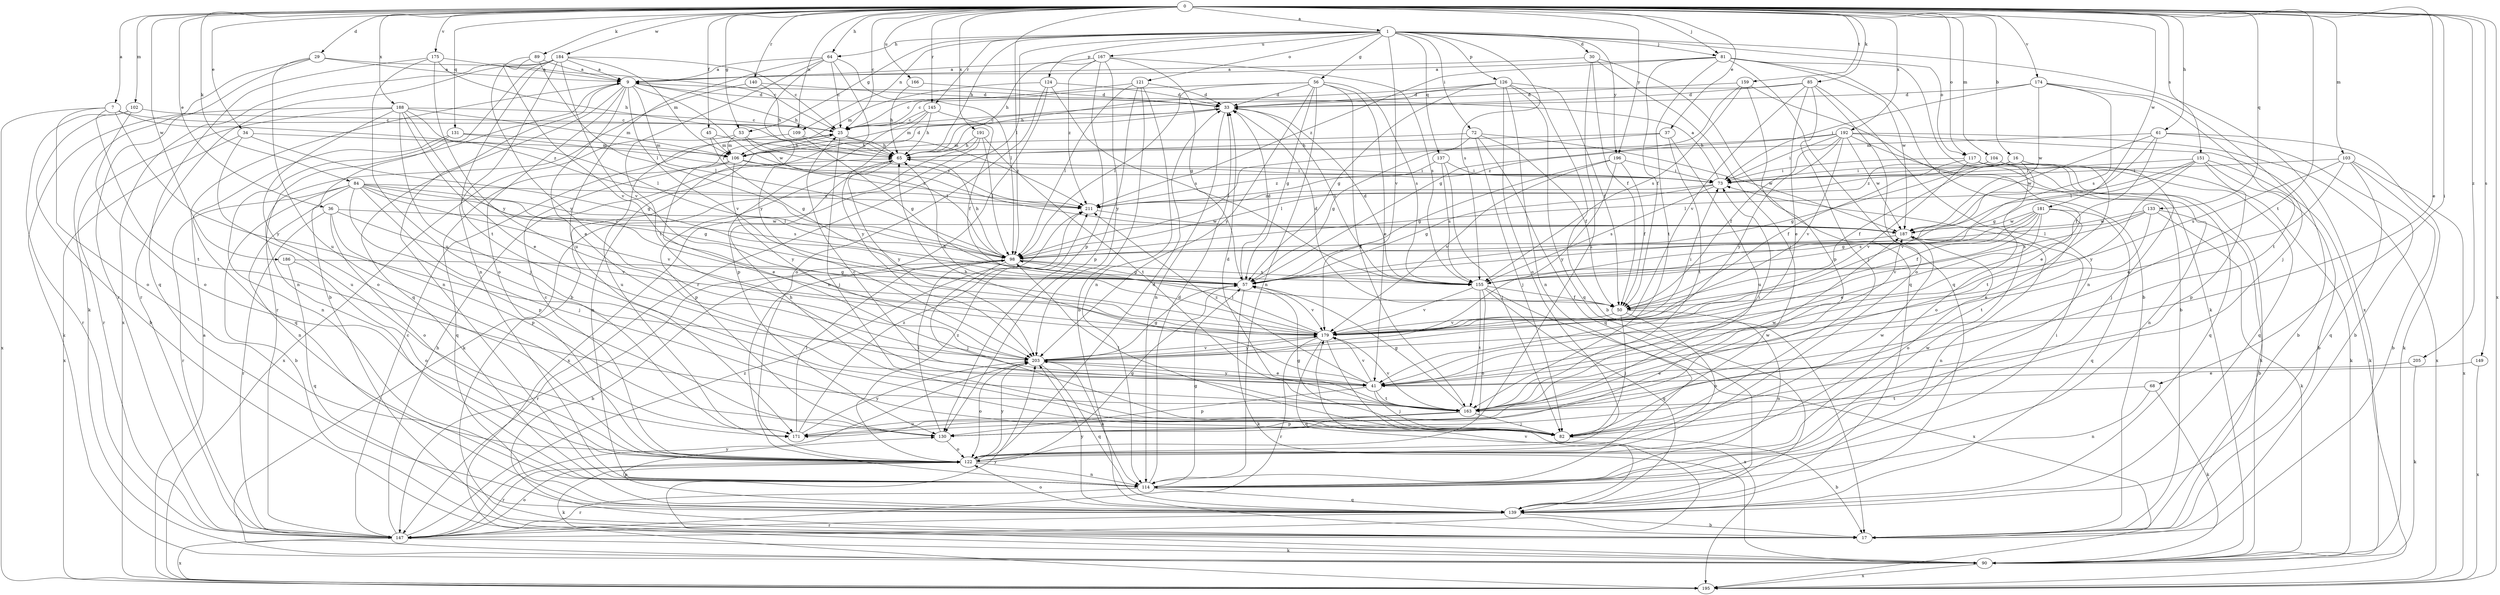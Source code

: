 strict digraph  {
0;
1;
7;
9;
16;
17;
25;
29;
30;
33;
34;
36;
37;
41;
45;
50;
53;
56;
57;
61;
64;
65;
68;
72;
73;
81;
82;
84;
85;
89;
90;
98;
102;
103;
104;
106;
109;
114;
117;
121;
122;
124;
126;
130;
131;
133;
137;
139;
140;
145;
147;
149;
151;
155;
159;
163;
166;
167;
171;
174;
175;
179;
181;
184;
186;
187;
188;
191;
192;
195;
196;
203;
205;
211;
0 -> 1  [label=a];
0 -> 7  [label=a];
0 -> 16  [label=b];
0 -> 25  [label=c];
0 -> 29  [label=d];
0 -> 34  [label=e];
0 -> 36  [label=e];
0 -> 37  [label=e];
0 -> 41  [label=e];
0 -> 45  [label=f];
0 -> 53  [label=g];
0 -> 61  [label=h];
0 -> 64  [label=h];
0 -> 68  [label=i];
0 -> 81  [label=j];
0 -> 84  [label=k];
0 -> 85  [label=k];
0 -> 89  [label=k];
0 -> 98  [label=l];
0 -> 102  [label=m];
0 -> 103  [label=m];
0 -> 104  [label=m];
0 -> 109  [label=n];
0 -> 117  [label=o];
0 -> 131  [label=q];
0 -> 133  [label=q];
0 -> 140  [label=r];
0 -> 145  [label=r];
0 -> 149  [label=s];
0 -> 151  [label=s];
0 -> 159  [label=t];
0 -> 163  [label=t];
0 -> 166  [label=u];
0 -> 174  [label=v];
0 -> 175  [label=v];
0 -> 181  [label=w];
0 -> 184  [label=w];
0 -> 186  [label=w];
0 -> 188  [label=x];
0 -> 191  [label=x];
0 -> 192  [label=x];
0 -> 195  [label=x];
0 -> 196  [label=y];
0 -> 205  [label=z];
1 -> 30  [label=d];
1 -> 53  [label=g];
1 -> 56  [label=g];
1 -> 64  [label=h];
1 -> 65  [label=h];
1 -> 72  [label=i];
1 -> 81  [label=j];
1 -> 109  [label=n];
1 -> 117  [label=o];
1 -> 121  [label=o];
1 -> 124  [label=p];
1 -> 126  [label=p];
1 -> 137  [label=q];
1 -> 145  [label=r];
1 -> 147  [label=r];
1 -> 155  [label=s];
1 -> 167  [label=u];
1 -> 179  [label=v];
1 -> 195  [label=x];
1 -> 196  [label=y];
7 -> 25  [label=c];
7 -> 122  [label=o];
7 -> 163  [label=t];
7 -> 195  [label=x];
7 -> 203  [label=y];
7 -> 211  [label=z];
9 -> 33  [label=d];
9 -> 41  [label=e];
9 -> 65  [label=h];
9 -> 98  [label=l];
9 -> 114  [label=n];
9 -> 122  [label=o];
9 -> 139  [label=q];
9 -> 147  [label=r];
9 -> 179  [label=v];
9 -> 187  [label=w];
16 -> 50  [label=f];
16 -> 57  [label=g];
16 -> 73  [label=i];
16 -> 82  [label=j];
16 -> 90  [label=k];
16 -> 179  [label=v];
16 -> 211  [label=z];
25 -> 65  [label=h];
25 -> 82  [label=j];
25 -> 114  [label=n];
25 -> 211  [label=z];
29 -> 9  [label=a];
29 -> 25  [label=c];
29 -> 90  [label=k];
29 -> 147  [label=r];
29 -> 171  [label=u];
30 -> 9  [label=a];
30 -> 50  [label=f];
30 -> 82  [label=j];
30 -> 139  [label=q];
30 -> 171  [label=u];
33 -> 25  [label=c];
33 -> 106  [label=m];
33 -> 114  [label=n];
33 -> 155  [label=s];
34 -> 57  [label=g];
34 -> 106  [label=m];
34 -> 171  [label=u];
34 -> 195  [label=x];
36 -> 122  [label=o];
36 -> 130  [label=p];
36 -> 147  [label=r];
36 -> 179  [label=v];
36 -> 187  [label=w];
37 -> 65  [label=h];
37 -> 98  [label=l];
37 -> 163  [label=t];
37 -> 171  [label=u];
41 -> 65  [label=h];
41 -> 82  [label=j];
41 -> 130  [label=p];
41 -> 163  [label=t];
41 -> 179  [label=v];
41 -> 203  [label=y];
41 -> 211  [label=z];
45 -> 57  [label=g];
45 -> 65  [label=h];
45 -> 106  [label=m];
50 -> 33  [label=d];
50 -> 82  [label=j];
50 -> 114  [label=n];
50 -> 122  [label=o];
50 -> 179  [label=v];
53 -> 98  [label=l];
53 -> 106  [label=m];
53 -> 195  [label=x];
53 -> 211  [label=z];
56 -> 25  [label=c];
56 -> 33  [label=d];
56 -> 41  [label=e];
56 -> 57  [label=g];
56 -> 98  [label=l];
56 -> 114  [label=n];
56 -> 155  [label=s];
56 -> 163  [label=t];
56 -> 203  [label=y];
57 -> 33  [label=d];
57 -> 90  [label=k];
57 -> 179  [label=v];
61 -> 17  [label=b];
61 -> 50  [label=f];
61 -> 90  [label=k];
61 -> 98  [label=l];
61 -> 106  [label=m];
61 -> 187  [label=w];
64 -> 9  [label=a];
64 -> 17  [label=b];
64 -> 25  [label=c];
64 -> 98  [label=l];
64 -> 163  [label=t];
64 -> 171  [label=u];
64 -> 203  [label=y];
65 -> 73  [label=i];
65 -> 130  [label=p];
65 -> 203  [label=y];
68 -> 90  [label=k];
68 -> 114  [label=n];
68 -> 163  [label=t];
72 -> 50  [label=f];
72 -> 57  [label=g];
72 -> 82  [label=j];
72 -> 106  [label=m];
72 -> 139  [label=q];
72 -> 187  [label=w];
73 -> 9  [label=a];
73 -> 57  [label=g];
73 -> 155  [label=s];
73 -> 211  [label=z];
81 -> 9  [label=a];
81 -> 17  [label=b];
81 -> 50  [label=f];
81 -> 90  [label=k];
81 -> 139  [label=q];
81 -> 163  [label=t];
81 -> 187  [label=w];
81 -> 211  [label=z];
82 -> 17  [label=b];
82 -> 57  [label=g];
82 -> 65  [label=h];
82 -> 98  [label=l];
82 -> 187  [label=w];
84 -> 17  [label=b];
84 -> 57  [label=g];
84 -> 82  [label=j];
84 -> 98  [label=l];
84 -> 114  [label=n];
84 -> 130  [label=p];
84 -> 147  [label=r];
84 -> 155  [label=s];
84 -> 179  [label=v];
84 -> 211  [label=z];
85 -> 25  [label=c];
85 -> 33  [label=d];
85 -> 41  [label=e];
85 -> 82  [label=j];
85 -> 114  [label=n];
85 -> 122  [label=o];
85 -> 179  [label=v];
89 -> 9  [label=a];
89 -> 98  [label=l];
89 -> 179  [label=v];
89 -> 203  [label=y];
90 -> 195  [label=x];
90 -> 203  [label=y];
98 -> 17  [label=b];
98 -> 57  [label=g];
98 -> 65  [label=h];
98 -> 82  [label=j];
98 -> 147  [label=r];
98 -> 155  [label=s];
102 -> 17  [label=b];
102 -> 25  [label=c];
102 -> 122  [label=o];
102 -> 147  [label=r];
103 -> 17  [label=b];
103 -> 41  [label=e];
103 -> 73  [label=i];
103 -> 139  [label=q];
103 -> 155  [label=s];
103 -> 195  [label=x];
104 -> 73  [label=i];
104 -> 98  [label=l];
104 -> 139  [label=q];
104 -> 163  [label=t];
106 -> 33  [label=d];
106 -> 41  [label=e];
106 -> 73  [label=i];
106 -> 139  [label=q];
106 -> 203  [label=y];
106 -> 211  [label=z];
109 -> 57  [label=g];
109 -> 65  [label=h];
109 -> 171  [label=u];
114 -> 33  [label=d];
114 -> 57  [label=g];
114 -> 73  [label=i];
114 -> 139  [label=q];
114 -> 147  [label=r];
117 -> 50  [label=f];
117 -> 73  [label=i];
117 -> 90  [label=k];
117 -> 114  [label=n];
117 -> 122  [label=o];
117 -> 139  [label=q];
117 -> 179  [label=v];
121 -> 17  [label=b];
121 -> 25  [label=c];
121 -> 33  [label=d];
121 -> 98  [label=l];
121 -> 114  [label=n];
121 -> 130  [label=p];
122 -> 25  [label=c];
122 -> 33  [label=d];
122 -> 57  [label=g];
122 -> 90  [label=k];
122 -> 114  [label=n];
122 -> 147  [label=r];
122 -> 187  [label=w];
122 -> 203  [label=y];
122 -> 211  [label=z];
124 -> 33  [label=d];
124 -> 106  [label=m];
124 -> 114  [label=n];
124 -> 122  [label=o];
124 -> 155  [label=s];
126 -> 17  [label=b];
126 -> 33  [label=d];
126 -> 50  [label=f];
126 -> 57  [label=g];
126 -> 65  [label=h];
126 -> 114  [label=n];
126 -> 122  [label=o];
126 -> 139  [label=q];
130 -> 98  [label=l];
130 -> 122  [label=o];
131 -> 73  [label=i];
131 -> 106  [label=m];
131 -> 114  [label=n];
131 -> 139  [label=q];
133 -> 17  [label=b];
133 -> 41  [label=e];
133 -> 90  [label=k];
133 -> 98  [label=l];
133 -> 155  [label=s];
133 -> 187  [label=w];
137 -> 73  [label=i];
137 -> 82  [label=j];
137 -> 155  [label=s];
137 -> 211  [label=z];
139 -> 17  [label=b];
139 -> 122  [label=o];
139 -> 130  [label=p];
139 -> 147  [label=r];
139 -> 203  [label=y];
140 -> 33  [label=d];
140 -> 65  [label=h];
140 -> 114  [label=n];
145 -> 25  [label=c];
145 -> 50  [label=f];
145 -> 65  [label=h];
145 -> 130  [label=p];
145 -> 203  [label=y];
147 -> 25  [label=c];
147 -> 65  [label=h];
147 -> 90  [label=k];
147 -> 122  [label=o];
147 -> 179  [label=v];
147 -> 195  [label=x];
147 -> 203  [label=y];
147 -> 211  [label=z];
149 -> 41  [label=e];
149 -> 195  [label=x];
151 -> 17  [label=b];
151 -> 57  [label=g];
151 -> 73  [label=i];
151 -> 90  [label=k];
151 -> 98  [label=l];
151 -> 130  [label=p];
151 -> 203  [label=y];
155 -> 33  [label=d];
155 -> 50  [label=f];
155 -> 122  [label=o];
155 -> 139  [label=q];
155 -> 163  [label=t];
155 -> 179  [label=v];
155 -> 195  [label=x];
159 -> 17  [label=b];
159 -> 33  [label=d];
159 -> 57  [label=g];
159 -> 130  [label=p];
159 -> 155  [label=s];
163 -> 25  [label=c];
163 -> 33  [label=d];
163 -> 57  [label=g];
163 -> 73  [label=i];
163 -> 82  [label=j];
163 -> 130  [label=p];
163 -> 171  [label=u];
163 -> 179  [label=v];
163 -> 187  [label=w];
166 -> 33  [label=d];
166 -> 65  [label=h];
167 -> 9  [label=a];
167 -> 57  [label=g];
167 -> 65  [label=h];
167 -> 130  [label=p];
167 -> 155  [label=s];
167 -> 203  [label=y];
167 -> 211  [label=z];
171 -> 98  [label=l];
171 -> 187  [label=w];
171 -> 203  [label=y];
171 -> 211  [label=z];
174 -> 33  [label=d];
174 -> 73  [label=i];
174 -> 82  [label=j];
174 -> 155  [label=s];
174 -> 163  [label=t];
174 -> 187  [label=w];
175 -> 9  [label=a];
175 -> 65  [label=h];
175 -> 139  [label=q];
175 -> 171  [label=u];
175 -> 203  [label=y];
179 -> 65  [label=h];
179 -> 73  [label=i];
179 -> 98  [label=l];
179 -> 139  [label=q];
179 -> 147  [label=r];
179 -> 195  [label=x];
179 -> 203  [label=y];
181 -> 41  [label=e];
181 -> 50  [label=f];
181 -> 57  [label=g];
181 -> 139  [label=q];
181 -> 155  [label=s];
181 -> 163  [label=t];
181 -> 179  [label=v];
181 -> 187  [label=w];
184 -> 9  [label=a];
184 -> 17  [label=b];
184 -> 25  [label=c];
184 -> 106  [label=m];
184 -> 114  [label=n];
184 -> 147  [label=r];
184 -> 163  [label=t];
184 -> 179  [label=v];
184 -> 195  [label=x];
186 -> 57  [label=g];
186 -> 122  [label=o];
186 -> 139  [label=q];
187 -> 98  [label=l];
187 -> 114  [label=n];
187 -> 122  [label=o];
188 -> 25  [label=c];
188 -> 41  [label=e];
188 -> 82  [label=j];
188 -> 90  [label=k];
188 -> 98  [label=l];
188 -> 106  [label=m];
188 -> 122  [label=o];
188 -> 147  [label=r];
188 -> 179  [label=v];
191 -> 65  [label=h];
191 -> 90  [label=k];
191 -> 98  [label=l];
191 -> 163  [label=t];
191 -> 195  [label=x];
192 -> 17  [label=b];
192 -> 41  [label=e];
192 -> 50  [label=f];
192 -> 65  [label=h];
192 -> 73  [label=i];
192 -> 179  [label=v];
192 -> 187  [label=w];
192 -> 195  [label=x];
192 -> 203  [label=y];
192 -> 211  [label=z];
195 -> 9  [label=a];
196 -> 50  [label=f];
196 -> 57  [label=g];
196 -> 73  [label=i];
196 -> 179  [label=v];
196 -> 203  [label=y];
203 -> 41  [label=e];
203 -> 57  [label=g];
203 -> 114  [label=n];
203 -> 122  [label=o];
203 -> 139  [label=q];
203 -> 179  [label=v];
205 -> 41  [label=e];
205 -> 90  [label=k];
211 -> 187  [label=w];
}
